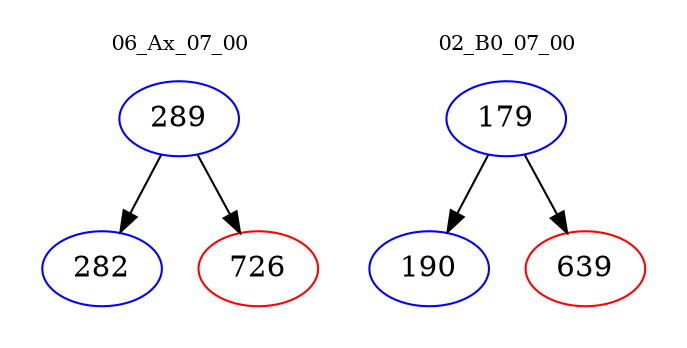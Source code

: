 digraph{
subgraph cluster_0 {
color = white
label = "06_Ax_07_00";
fontsize=10;
T0_289 [label="289", color="blue"]
T0_289 -> T0_282 [color="black"]
T0_282 [label="282", color="blue"]
T0_289 -> T0_726 [color="black"]
T0_726 [label="726", color="red"]
}
subgraph cluster_1 {
color = white
label = "02_B0_07_00";
fontsize=10;
T1_179 [label="179", color="blue"]
T1_179 -> T1_190 [color="black"]
T1_190 [label="190", color="blue"]
T1_179 -> T1_639 [color="black"]
T1_639 [label="639", color="red"]
}
}
